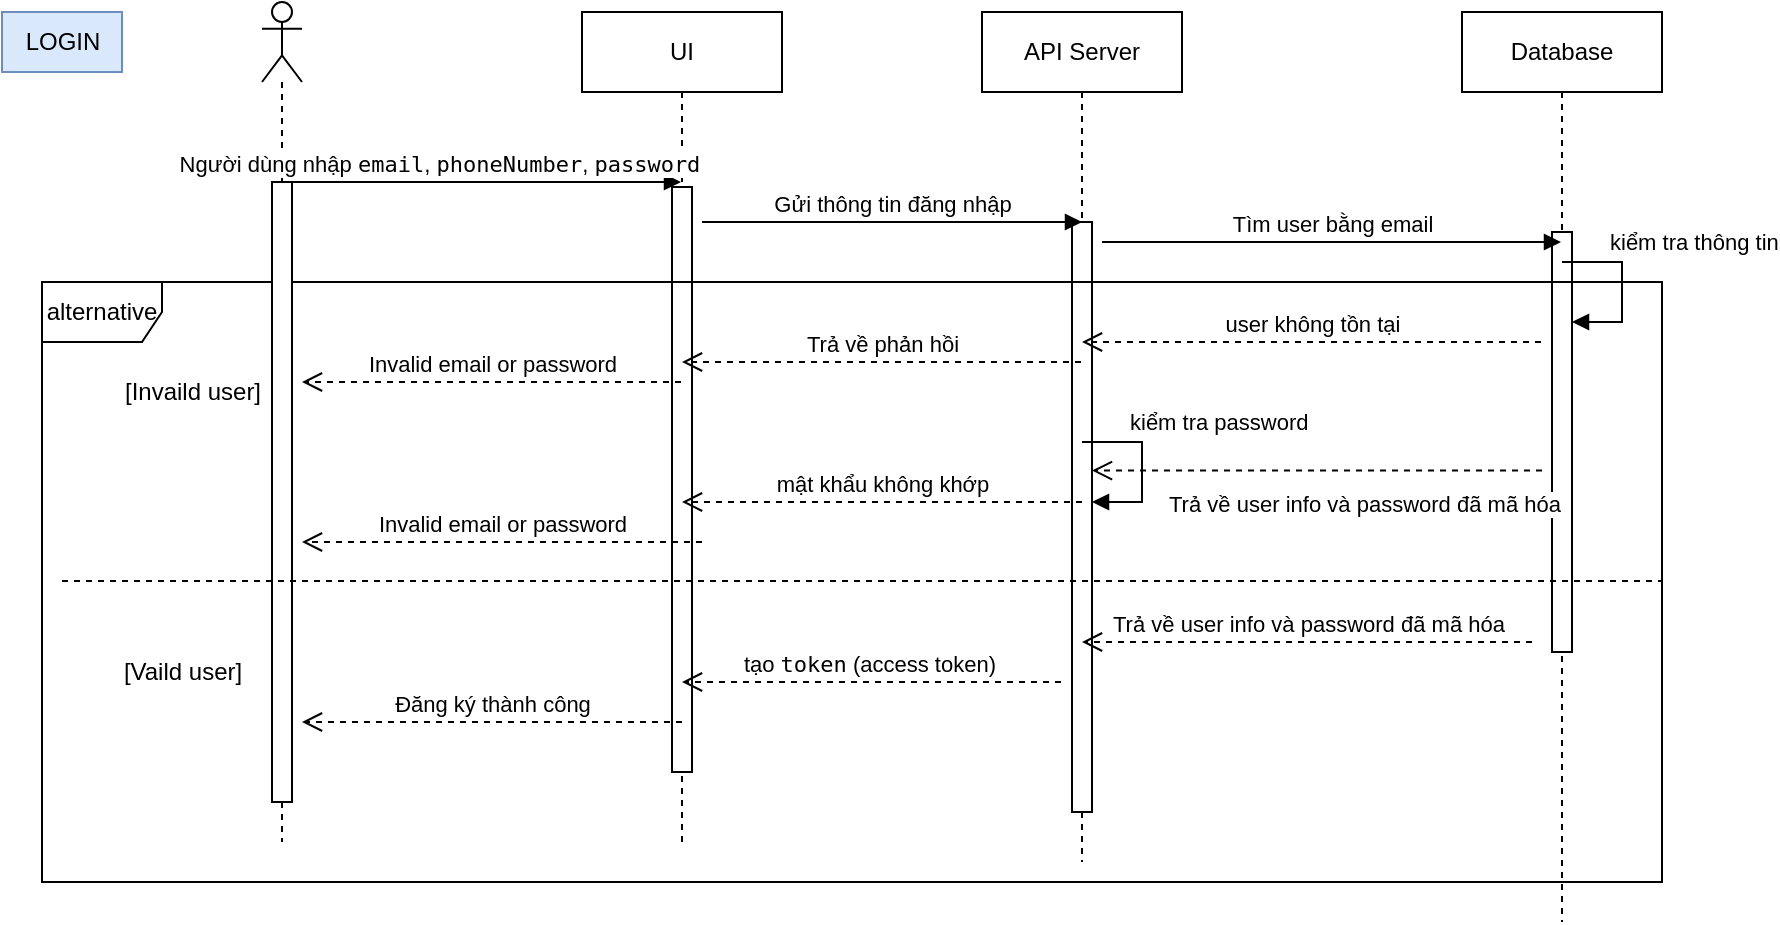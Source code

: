<mxfile version="24.8.4">
  <diagram name="Trang-1" id="-a8Z6UhnuRNHjZpXbeR-">
    <mxGraphModel dx="1954" dy="491" grid="1" gridSize="10" guides="1" tooltips="1" connect="1" arrows="1" fold="1" page="1" pageScale="1" pageWidth="827" pageHeight="1169" math="0" shadow="0">
      <root>
        <mxCell id="0" />
        <mxCell id="1" parent="0" />
        <mxCell id="4mUNGZykfSJRsMWHa9BW-7" value="LOGIN" style="text;html=1;align=center;verticalAlign=middle;resizable=0;points=[];autosize=1;strokeColor=#6c8ebf;fillColor=#dae8fc;" parent="1" vertex="1">
          <mxGeometry x="-190" y="95" width="60" height="30" as="geometry" />
        </mxCell>
        <mxCell id="4mUNGZykfSJRsMWHa9BW-8" value="" style="shape=umlLifeline;perimeter=lifelinePerimeter;whiteSpace=wrap;html=1;container=1;dropTarget=0;collapsible=0;recursiveResize=0;outlineConnect=0;portConstraint=eastwest;newEdgeStyle={&quot;curved&quot;:0,&quot;rounded&quot;:0};participant=umlActor;" parent="1" vertex="1">
          <mxGeometry x="-60" y="90" width="20" height="420" as="geometry" />
        </mxCell>
        <mxCell id="4mUNGZykfSJRsMWHa9BW-9" value="UI" style="shape=umlLifeline;perimeter=lifelinePerimeter;whiteSpace=wrap;html=1;container=1;dropTarget=0;collapsible=0;recursiveResize=0;outlineConnect=0;portConstraint=eastwest;newEdgeStyle={&quot;curved&quot;:0,&quot;rounded&quot;:0};" parent="1" vertex="1">
          <mxGeometry x="100" y="95" width="100" height="415" as="geometry" />
        </mxCell>
        <mxCell id="4mUNGZykfSJRsMWHa9BW-16" value="" style="html=1;points=[[0,0,0,0,5],[0,1,0,0,-5],[1,0,0,0,5],[1,1,0,0,-5]];perimeter=orthogonalPerimeter;outlineConnect=0;targetShapes=umlLifeline;portConstraint=eastwest;newEdgeStyle={&quot;curved&quot;:0,&quot;rounded&quot;:0};" parent="4mUNGZykfSJRsMWHa9BW-9" vertex="1">
          <mxGeometry x="45" y="87.5" width="10" height="292.5" as="geometry" />
        </mxCell>
        <mxCell id="4mUNGZykfSJRsMWHa9BW-10" value="API Server" style="shape=umlLifeline;perimeter=lifelinePerimeter;whiteSpace=wrap;html=1;container=1;dropTarget=0;collapsible=0;recursiveResize=0;outlineConnect=0;portConstraint=eastwest;newEdgeStyle={&quot;curved&quot;:0,&quot;rounded&quot;:0};" parent="1" vertex="1">
          <mxGeometry x="300" y="95" width="100" height="425" as="geometry" />
        </mxCell>
        <mxCell id="4mUNGZykfSJRsMWHa9BW-56" value="" style="html=1;points=[[0,0,0,0,5],[0,1,0,0,-5],[1,0,0,0,5],[1,1,0,0,-5]];perimeter=orthogonalPerimeter;outlineConnect=0;targetShapes=umlLifeline;portConstraint=eastwest;newEdgeStyle={&quot;curved&quot;:0,&quot;rounded&quot;:0};" parent="4mUNGZykfSJRsMWHa9BW-10" vertex="1">
          <mxGeometry x="45" y="105" width="10" height="295" as="geometry" />
        </mxCell>
        <mxCell id="4mUNGZykfSJRsMWHa9BW-11" value="Database" style="shape=umlLifeline;perimeter=lifelinePerimeter;whiteSpace=wrap;html=1;container=1;dropTarget=0;collapsible=0;recursiveResize=0;outlineConnect=0;portConstraint=eastwest;newEdgeStyle={&quot;curved&quot;:0,&quot;rounded&quot;:0};" parent="1" vertex="1">
          <mxGeometry x="540" y="95" width="100" height="455" as="geometry" />
        </mxCell>
        <mxCell id="enZPoDcmj9S5zknJX-PJ-5" value="" style="html=1;points=[[0,0,0,0,5],[0,1,0,0,-5],[1,0,0,0,5],[1,1,0,0,-5]];perimeter=orthogonalPerimeter;outlineConnect=0;targetShapes=umlLifeline;portConstraint=eastwest;newEdgeStyle={&quot;curved&quot;:0,&quot;rounded&quot;:0};" parent="4mUNGZykfSJRsMWHa9BW-11" vertex="1">
          <mxGeometry x="45" y="110" width="10" height="210" as="geometry" />
        </mxCell>
        <mxCell id="4mUNGZykfSJRsMWHa9BW-12" value="Người dùng nhập &lt;code&gt;email&lt;/code&gt;, &lt;code&gt;phoneNumber&lt;/code&gt;, &lt;code&gt;password&lt;/code&gt;&amp;nbsp;" style="html=1;verticalAlign=bottom;endArrow=block;curved=0;rounded=0;" parent="1" target="4mUNGZykfSJRsMWHa9BW-9" edge="1">
          <mxGeometry x="-0.198" width="80" relative="1" as="geometry">
            <mxPoint x="-50" y="180" as="sourcePoint" />
            <mxPoint x="30" y="190" as="targetPoint" />
            <mxPoint as="offset" />
          </mxGeometry>
        </mxCell>
        <mxCell id="4mUNGZykfSJRsMWHa9BW-13" value="Gửi thông tin đăng nhập" style="html=1;verticalAlign=bottom;endArrow=block;curved=0;rounded=0;" parent="1" edge="1">
          <mxGeometry width="80" relative="1" as="geometry">
            <mxPoint x="160" y="200" as="sourcePoint" />
            <mxPoint x="350" y="200" as="targetPoint" />
          </mxGeometry>
        </mxCell>
        <mxCell id="4mUNGZykfSJRsMWHa9BW-23" value="alternative" style="shape=umlFrame;whiteSpace=wrap;html=1;pointerEvents=0;" parent="1" vertex="1">
          <mxGeometry x="-170" y="230" width="810" height="300" as="geometry" />
        </mxCell>
        <mxCell id="4mUNGZykfSJRsMWHa9BW-24" value="mật khẩu không khớp" style="html=1;verticalAlign=bottom;endArrow=open;dashed=1;endSize=8;curved=0;rounded=0;" parent="1" edge="1">
          <mxGeometry relative="1" as="geometry">
            <mxPoint x="350" y="340" as="sourcePoint" />
            <mxPoint x="150" y="340" as="targetPoint" />
          </mxGeometry>
        </mxCell>
        <mxCell id="4mUNGZykfSJRsMWHa9BW-26" value="[Invaild user]" style="text;html=1;align=center;verticalAlign=middle;resizable=0;points=[];autosize=1;strokeColor=none;fillColor=none;" parent="1" vertex="1">
          <mxGeometry x="-140" y="270" width="90" height="30" as="geometry" />
        </mxCell>
        <mxCell id="4mUNGZykfSJRsMWHa9BW-27" value="[Vaild user]" style="text;html=1;align=center;verticalAlign=middle;resizable=0;points=[];autosize=1;strokeColor=none;fillColor=none;" parent="1" vertex="1">
          <mxGeometry x="-140" y="410" width="80" height="30" as="geometry" />
        </mxCell>
        <mxCell id="4mUNGZykfSJRsMWHa9BW-28" value="tạo &lt;code&gt;token&lt;/code&gt; (access token)&amp;nbsp;" style="html=1;verticalAlign=bottom;endArrow=open;dashed=1;endSize=8;curved=0;rounded=0;" parent="1" edge="1">
          <mxGeometry relative="1" as="geometry">
            <mxPoint x="339.5" y="430.0" as="sourcePoint" />
            <mxPoint x="150" y="430.0" as="targetPoint" />
          </mxGeometry>
        </mxCell>
        <mxCell id="4mUNGZykfSJRsMWHa9BW-29" value="Invalid email or password" style="html=1;verticalAlign=bottom;endArrow=open;dashed=1;endSize=8;curved=0;rounded=0;" parent="1" edge="1">
          <mxGeometry relative="1" as="geometry">
            <mxPoint x="160" y="360" as="sourcePoint" />
            <mxPoint x="-40" y="360" as="targetPoint" />
          </mxGeometry>
        </mxCell>
        <mxCell id="4mUNGZykfSJRsMWHa9BW-30" value="Đăng ký thành công" style="html=1;verticalAlign=bottom;endArrow=open;dashed=1;endSize=8;curved=0;rounded=0;" parent="1" edge="1">
          <mxGeometry relative="1" as="geometry">
            <mxPoint x="150" y="450" as="sourcePoint" />
            <mxPoint x="-40" y="450" as="targetPoint" />
          </mxGeometry>
        </mxCell>
        <mxCell id="CPYWnVON4yuFQvjh3AQ9-16" value="kiểm tra thông tin" style="html=1;align=left;spacingLeft=2;endArrow=block;rounded=0;edgeStyle=orthogonalEdgeStyle;curved=0;rounded=0;" parent="1" edge="1">
          <mxGeometry x="-0.529" y="10" relative="1" as="geometry">
            <mxPoint x="590" y="220" as="sourcePoint" />
            <Array as="points">
              <mxPoint x="620" y="250" />
            </Array>
            <mxPoint x="595" y="250" as="targetPoint" />
            <mxPoint as="offset" />
          </mxGeometry>
        </mxCell>
        <mxCell id="enZPoDcmj9S5zknJX-PJ-1" value="Trả về phản hồi" style="html=1;verticalAlign=bottom;endArrow=open;dashed=1;endSize=8;curved=0;rounded=0;" parent="1" edge="1">
          <mxGeometry relative="1" as="geometry">
            <mxPoint x="349.5" y="270" as="sourcePoint" />
            <mxPoint x="150" y="270" as="targetPoint" />
          </mxGeometry>
        </mxCell>
        <mxCell id="enZPoDcmj9S5zknJX-PJ-2" value="Invalid email or password" style="html=1;verticalAlign=bottom;endArrow=open;dashed=1;endSize=8;curved=0;rounded=0;" parent="1" edge="1">
          <mxGeometry relative="1" as="geometry">
            <mxPoint x="149.5" y="280" as="sourcePoint" />
            <mxPoint x="-40" y="280" as="targetPoint" />
          </mxGeometry>
        </mxCell>
        <mxCell id="enZPoDcmj9S5zknJX-PJ-8" value="&lt;span class=&quot;hljs-selector-tag&quot;&gt;Tr&lt;/span&gt;ả &lt;span class=&quot;hljs-selector-tag&quot;&gt;v&lt;/span&gt;ề &lt;span class=&quot;hljs-selector-tag&quot;&gt;user&lt;/span&gt; &lt;span class=&quot;hljs-selector-tag&quot;&gt;info&lt;/span&gt; &lt;span class=&quot;hljs-selector-tag&quot;&gt;v&lt;/span&gt;à &lt;span class=&quot;hljs-selector-tag&quot;&gt;password&lt;/span&gt; đã &lt;span class=&quot;hljs-selector-tag&quot;&gt;m&lt;/span&gt;ã &lt;span class=&quot;hljs-selector-tag&quot;&gt;h&lt;/span&gt;ó&lt;span class=&quot;hljs-selector-tag&quot;&gt;a&lt;/span&gt;" style="html=1;verticalAlign=bottom;endArrow=open;dashed=1;endSize=8;curved=0;rounded=0;" parent="1" edge="1">
          <mxGeometry x="-0.2" y="26" relative="1" as="geometry">
            <mxPoint x="580" y="324.29" as="sourcePoint" />
            <mxPoint x="355" y="324.29" as="targetPoint" />
            <mxPoint x="1" as="offset" />
          </mxGeometry>
        </mxCell>
        <mxCell id="enZPoDcmj9S5zknJX-PJ-9" value="" style="html=1;points=[[0,0,0,0,5],[0,1,0,0,-5],[1,0,0,0,5],[1,1,0,0,-5]];perimeter=orthogonalPerimeter;outlineConnect=0;targetShapes=umlLifeline;portConstraint=eastwest;newEdgeStyle={&quot;curved&quot;:0,&quot;rounded&quot;:0};" parent="1" vertex="1">
          <mxGeometry x="-55" y="180" width="10" height="310" as="geometry" />
        </mxCell>
        <mxCell id="enZPoDcmj9S5zknJX-PJ-10" value="" style="endArrow=none;dashed=1;html=1;rounded=0;exitX=0.005;exitY=0.601;exitDx=0;exitDy=0;exitPerimeter=0;" parent="1" edge="1">
          <mxGeometry width="50" height="50" relative="1" as="geometry">
            <mxPoint x="-160" y="379.5" as="sourcePoint" />
            <mxPoint x="640" y="379.5" as="targetPoint" />
          </mxGeometry>
        </mxCell>
        <mxCell id="HFi5EjZitsS3R7-4-ney-1" value="&lt;span class=&quot;hljs-selector-tag&quot;&gt;T&lt;/span&gt;ì&lt;span class=&quot;hljs-selector-tag&quot;&gt;m&lt;/span&gt; &lt;span class=&quot;hljs-selector-tag&quot;&gt;user&lt;/span&gt; &lt;span class=&quot;hljs-selector-tag&quot;&gt;b&lt;/span&gt;ằ&lt;span class=&quot;hljs-selector-tag&quot;&gt;ng&lt;/span&gt; &lt;span class=&quot;hljs-selector-tag&quot;&gt;email&lt;/span&gt;" style="html=1;verticalAlign=bottom;endArrow=block;curved=0;rounded=0;" edge="1" parent="1" target="4mUNGZykfSJRsMWHa9BW-11">
          <mxGeometry width="80" relative="1" as="geometry">
            <mxPoint x="360" y="210" as="sourcePoint" />
            <mxPoint x="440" y="210" as="targetPoint" />
          </mxGeometry>
        </mxCell>
        <mxCell id="HFi5EjZitsS3R7-4-ney-2" value="user không tồn tại" style="html=1;verticalAlign=bottom;endArrow=open;dashed=1;endSize=8;curved=0;rounded=0;" edge="1" parent="1">
          <mxGeometry relative="1" as="geometry">
            <mxPoint x="579.5" y="260" as="sourcePoint" />
            <mxPoint x="350" y="260" as="targetPoint" />
          </mxGeometry>
        </mxCell>
        <mxCell id="HFi5EjZitsS3R7-4-ney-4" value="kiểm tra password" style="html=1;align=left;spacingLeft=2;endArrow=block;rounded=0;edgeStyle=orthogonalEdgeStyle;curved=0;rounded=0;" edge="1" parent="1">
          <mxGeometry x="-0.529" y="10" relative="1" as="geometry">
            <mxPoint x="350" y="310" as="sourcePoint" />
            <Array as="points">
              <mxPoint x="380" y="340" />
            </Array>
            <mxPoint x="355" y="340" as="targetPoint" />
            <mxPoint as="offset" />
          </mxGeometry>
        </mxCell>
        <mxCell id="HFi5EjZitsS3R7-4-ney-5" value="&lt;span class=&quot;hljs-selector-tag&quot;&gt;Tr&lt;/span&gt;ả &lt;span class=&quot;hljs-selector-tag&quot;&gt;v&lt;/span&gt;ề &lt;span class=&quot;hljs-selector-tag&quot;&gt;user&lt;/span&gt; &lt;span class=&quot;hljs-selector-tag&quot;&gt;info&lt;/span&gt; &lt;span class=&quot;hljs-selector-tag&quot;&gt;v&lt;/span&gt;à &lt;span class=&quot;hljs-selector-tag&quot;&gt;password&lt;/span&gt; đã &lt;span class=&quot;hljs-selector-tag&quot;&gt;m&lt;/span&gt;ã &lt;span class=&quot;hljs-selector-tag&quot;&gt;h&lt;/span&gt;ó&lt;span class=&quot;hljs-selector-tag&quot;&gt;a&lt;/span&gt;" style="html=1;verticalAlign=bottom;endArrow=open;dashed=1;endSize=8;curved=0;rounded=0;" edge="1" parent="1">
          <mxGeometry relative="1" as="geometry">
            <mxPoint x="575" y="410" as="sourcePoint" />
            <mxPoint x="350" y="410" as="targetPoint" />
          </mxGeometry>
        </mxCell>
      </root>
    </mxGraphModel>
  </diagram>
</mxfile>
